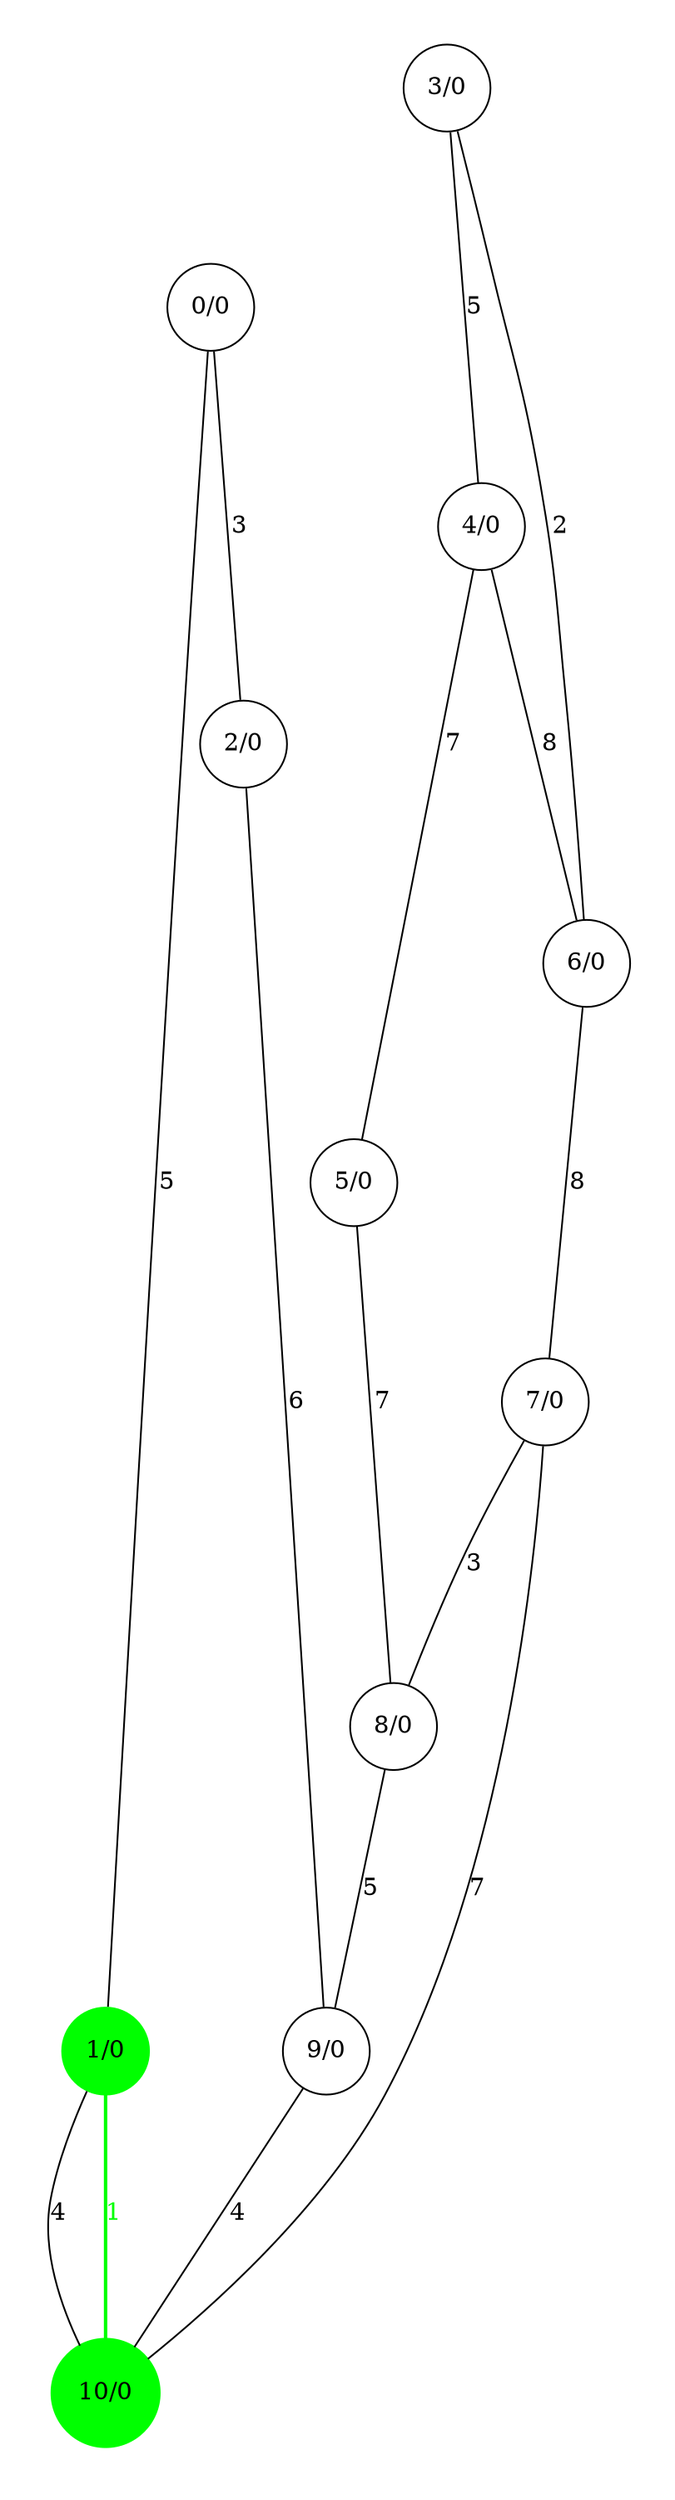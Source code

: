 graph G {
ratio=expand;
overlap=false;
size="20,20!";
0 [status=on, style="", weight=0, color="", Country="United States", id=0, pos="-74,40!", Longitude="-74.00597", label="0/0", shape=circle, Latitude="40.71427", type=normal, betweeness=0];
1 [status=on, style=filled, weight=0, color=green, Country="United States", id=1, pos="-87,41!", Longitude="-87.65005", label="1/0", shape=circle, Latitude="41.85003", type=green, betweeness=0];
2 [status=on, style="", weight=0, color="", Country="United States", pos="-77,38!", Longitude="-77.03637", label="2/0", betweeness=0, shape=circle, Internal=1, Latitude="38.89511", type=normal, id=2];
3 [status=on, style="", weight=0, color="", Country="United States", pos="-122,47!", Longitude="-122.33207", label="3/0", betweeness=0, shape=circle, Internal=1, Latitude="47.60621", type=normal, id=3];
4 [status=on, style="", weight=0, color="", Country="United States", pos="-122,37!", Longitude="-122.03635", label="4/0", betweeness=0, shape=circle, Internal=1, Latitude="37.36883", type=normal, id=4];
5 [status=on, style="", weight=0, color="", Country="United States", pos="-118,34!", Longitude="-118.24368", label="5/0", betweeness=0, shape=circle, Internal=1, Latitude="34.05223", type=normal, id=5];
6 [status=on, style="", weight=0, color="", Country="United States", pos="-104,39!", Longitude="-104.9847", label="6/0", betweeness=0, shape=circle, Internal=1, Latitude="39.73915", type=normal, id=6];
7 [status=on, style="", weight=0, color="", Country="United States", pos="-94,39!", Longitude="-94.62746", label="7/0", betweeness=0, shape=circle, Internal=1, Latitude="39.11417", type=normal, id=7];
8 [status=on, style="", weight=0, color="", Country="United States", pos="-95,29!", Longitude="-95.36327", label="8/0", betweeness=0, shape=circle, Internal=1, Latitude="29.76328", type=normal, id=8];
9 [status=on, style="", weight=0, color="", Country="United States", pos="-84,33!", Longitude="-84.38798", label="9/0", betweeness=0, shape=circle, Internal=1, Latitude="33.749", type=normal, id=9];
10 [status=on, style=filled, weight=0, color=green, Country="United States", pos="-86,39!", Longitude="-86.15804", label="10/0", betweeness=0, shape=circle, Internal=1, Latitude="39.76838", type=green, id=10];
0 -- 1  [LinkType="OC-192", status=on, capacity=5, weight="0.02", color=black, LinkNote=c, label=5, LinkLabel="OC-192c", key=0, type=normal];
0 -- 2  [LinkType="OC-192", status=on, capacity=3, weight="0.0333333333333", color=black, LinkNote=c, label=3, LinkLabel="OC-192c", key=0, type=normal];
1 -- 10  [LinkType="OC-192", status=on, capacity=4, weight="0.025", color=black, LinkNote=c, label=4, LinkLabel="OC-192c", key=0, type=normal];
1 -- 10  [splitted_edge=False, style=bold, key=1, demand=1, color=green, fontcolor=green, type=green, root_edge="(1, 10)", label=1];
2 -- 9  [LinkType="OC-192", status=on, capacity=6, weight="0.0166666666667", color=black, LinkNote=c, label=6, LinkLabel="OC-192c", key=0, type=normal];
3 -- 4  [LinkType="OC-192", status=on, capacity=5, weight="0.02", color=black, LinkNote=c, label=5, LinkLabel="OC-192c", key=0, type=normal];
3 -- 6  [LinkType="OC-192", status=on, capacity=2, weight="0.05", color=black, LinkNote=c, label=2, LinkLabel="OC-192c", key=0, type=normal];
4 -- 5  [LinkType="OC-192", status=on, capacity=7, weight="0.0142857142857", color=black, LinkNote=c, label=7, LinkLabel="OC-192c", key=0, type=normal];
4 -- 6  [LinkType="OC-192", status=on, capacity=8, weight="0.0125", color=black, LinkNote=c, label=8, LinkLabel="OC-192c", key=0, type=normal];
5 -- 8  [LinkType="OC-192", status=on, capacity=7, weight="0.0142857142857", color=black, LinkNote=c, label=7, LinkLabel="OC-192c", key=0, type=normal];
6 -- 7  [LinkType="OC-192", status=on, capacity=8, weight="0.0125", color=black, LinkNote=c, label=8, LinkLabel="OC-192c", key=0, type=normal];
7 -- 8  [LinkType="OC-192", status=on, capacity=3, weight="0.0333333333333", color=black, LinkNote=c, label=3, LinkLabel="OC-192c", key=0, type=normal];
7 -- 10  [LinkType="OC-192", status=on, capacity=7, weight="0.0142857142857", color=black, LinkNote=c, label=7, LinkLabel="OC-192c", key=0, type=normal];
8 -- 9  [LinkType="OC-192", status=on, capacity=5, weight="0.02", color=black, LinkNote=c, label=5, LinkLabel="OC-192c", key=0, type=normal];
9 -- 10  [LinkType="OC-192", status=on, capacity=4, weight="0.025", color=black, LinkNote=c, label=4, LinkLabel="OC-192c", key=0, type=normal];
}
